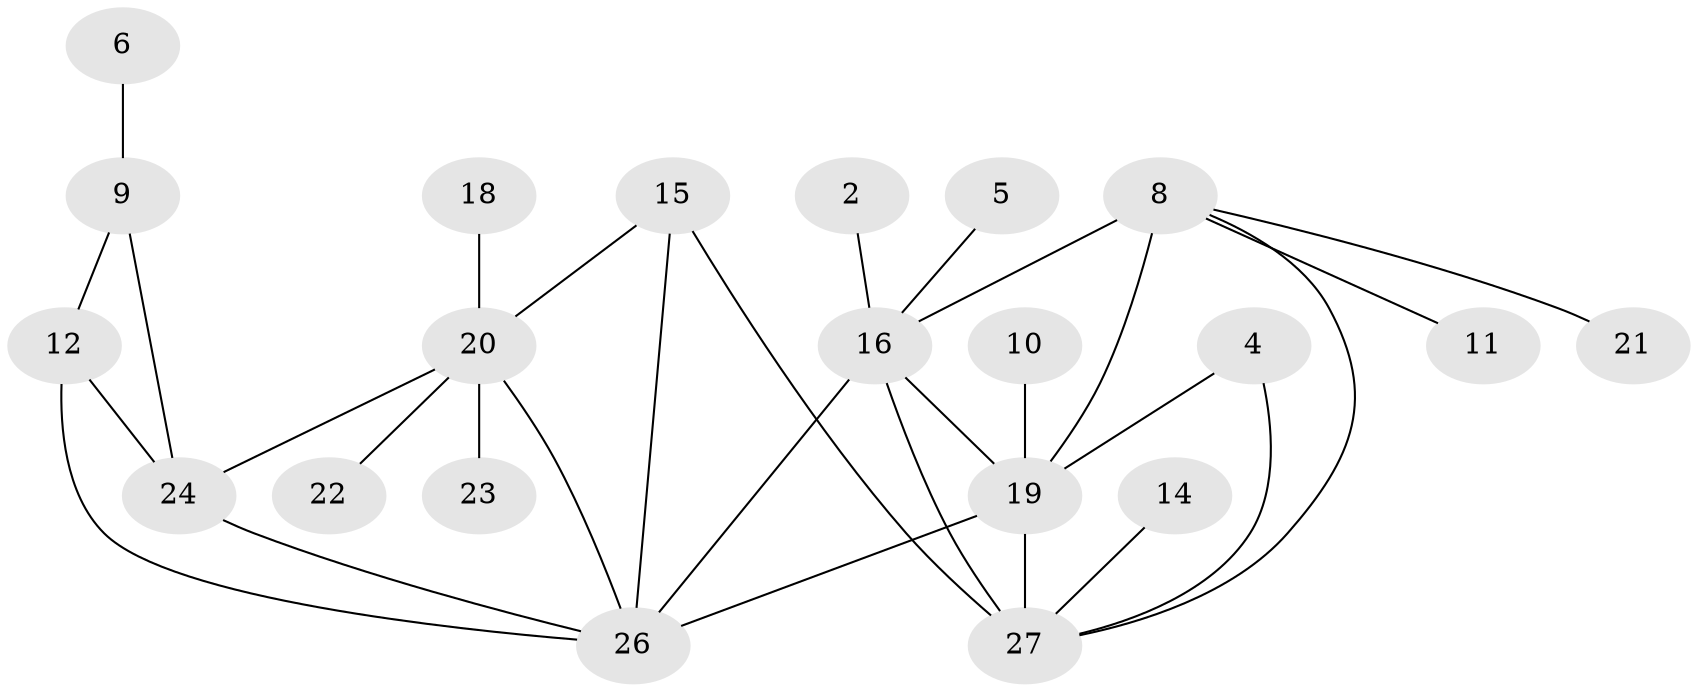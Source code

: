 // original degree distribution, {0: 0.09433962264150944, 3: 0.18867924528301888, 5: 0.05660377358490566, 1: 0.3018867924528302, 2: 0.22641509433962265, 4: 0.09433962264150944, 6: 0.018867924528301886, 7: 0.018867924528301886}
// Generated by graph-tools (version 1.1) at 2025/25/03/09/25 03:25:22]
// undirected, 21 vertices, 30 edges
graph export_dot {
graph [start="1"]
  node [color=gray90,style=filled];
  2;
  4;
  5;
  6;
  8;
  9;
  10;
  11;
  12;
  14;
  15;
  16;
  18;
  19;
  20;
  21;
  22;
  23;
  24;
  26;
  27;
  2 -- 16 [weight=1.0];
  4 -- 19 [weight=1.0];
  4 -- 27 [weight=1.0];
  5 -- 16 [weight=1.0];
  6 -- 9 [weight=1.0];
  8 -- 11 [weight=1.0];
  8 -- 16 [weight=1.0];
  8 -- 19 [weight=2.0];
  8 -- 21 [weight=1.0];
  8 -- 27 [weight=1.0];
  9 -- 12 [weight=1.0];
  9 -- 24 [weight=1.0];
  10 -- 19 [weight=1.0];
  12 -- 24 [weight=1.0];
  12 -- 26 [weight=1.0];
  14 -- 27 [weight=1.0];
  15 -- 20 [weight=1.0];
  15 -- 26 [weight=1.0];
  15 -- 27 [weight=1.0];
  16 -- 19 [weight=2.0];
  16 -- 26 [weight=1.0];
  16 -- 27 [weight=1.0];
  18 -- 20 [weight=1.0];
  19 -- 26 [weight=1.0];
  19 -- 27 [weight=2.0];
  20 -- 22 [weight=1.0];
  20 -- 23 [weight=1.0];
  20 -- 24 [weight=1.0];
  20 -- 26 [weight=1.0];
  24 -- 26 [weight=1.0];
}
